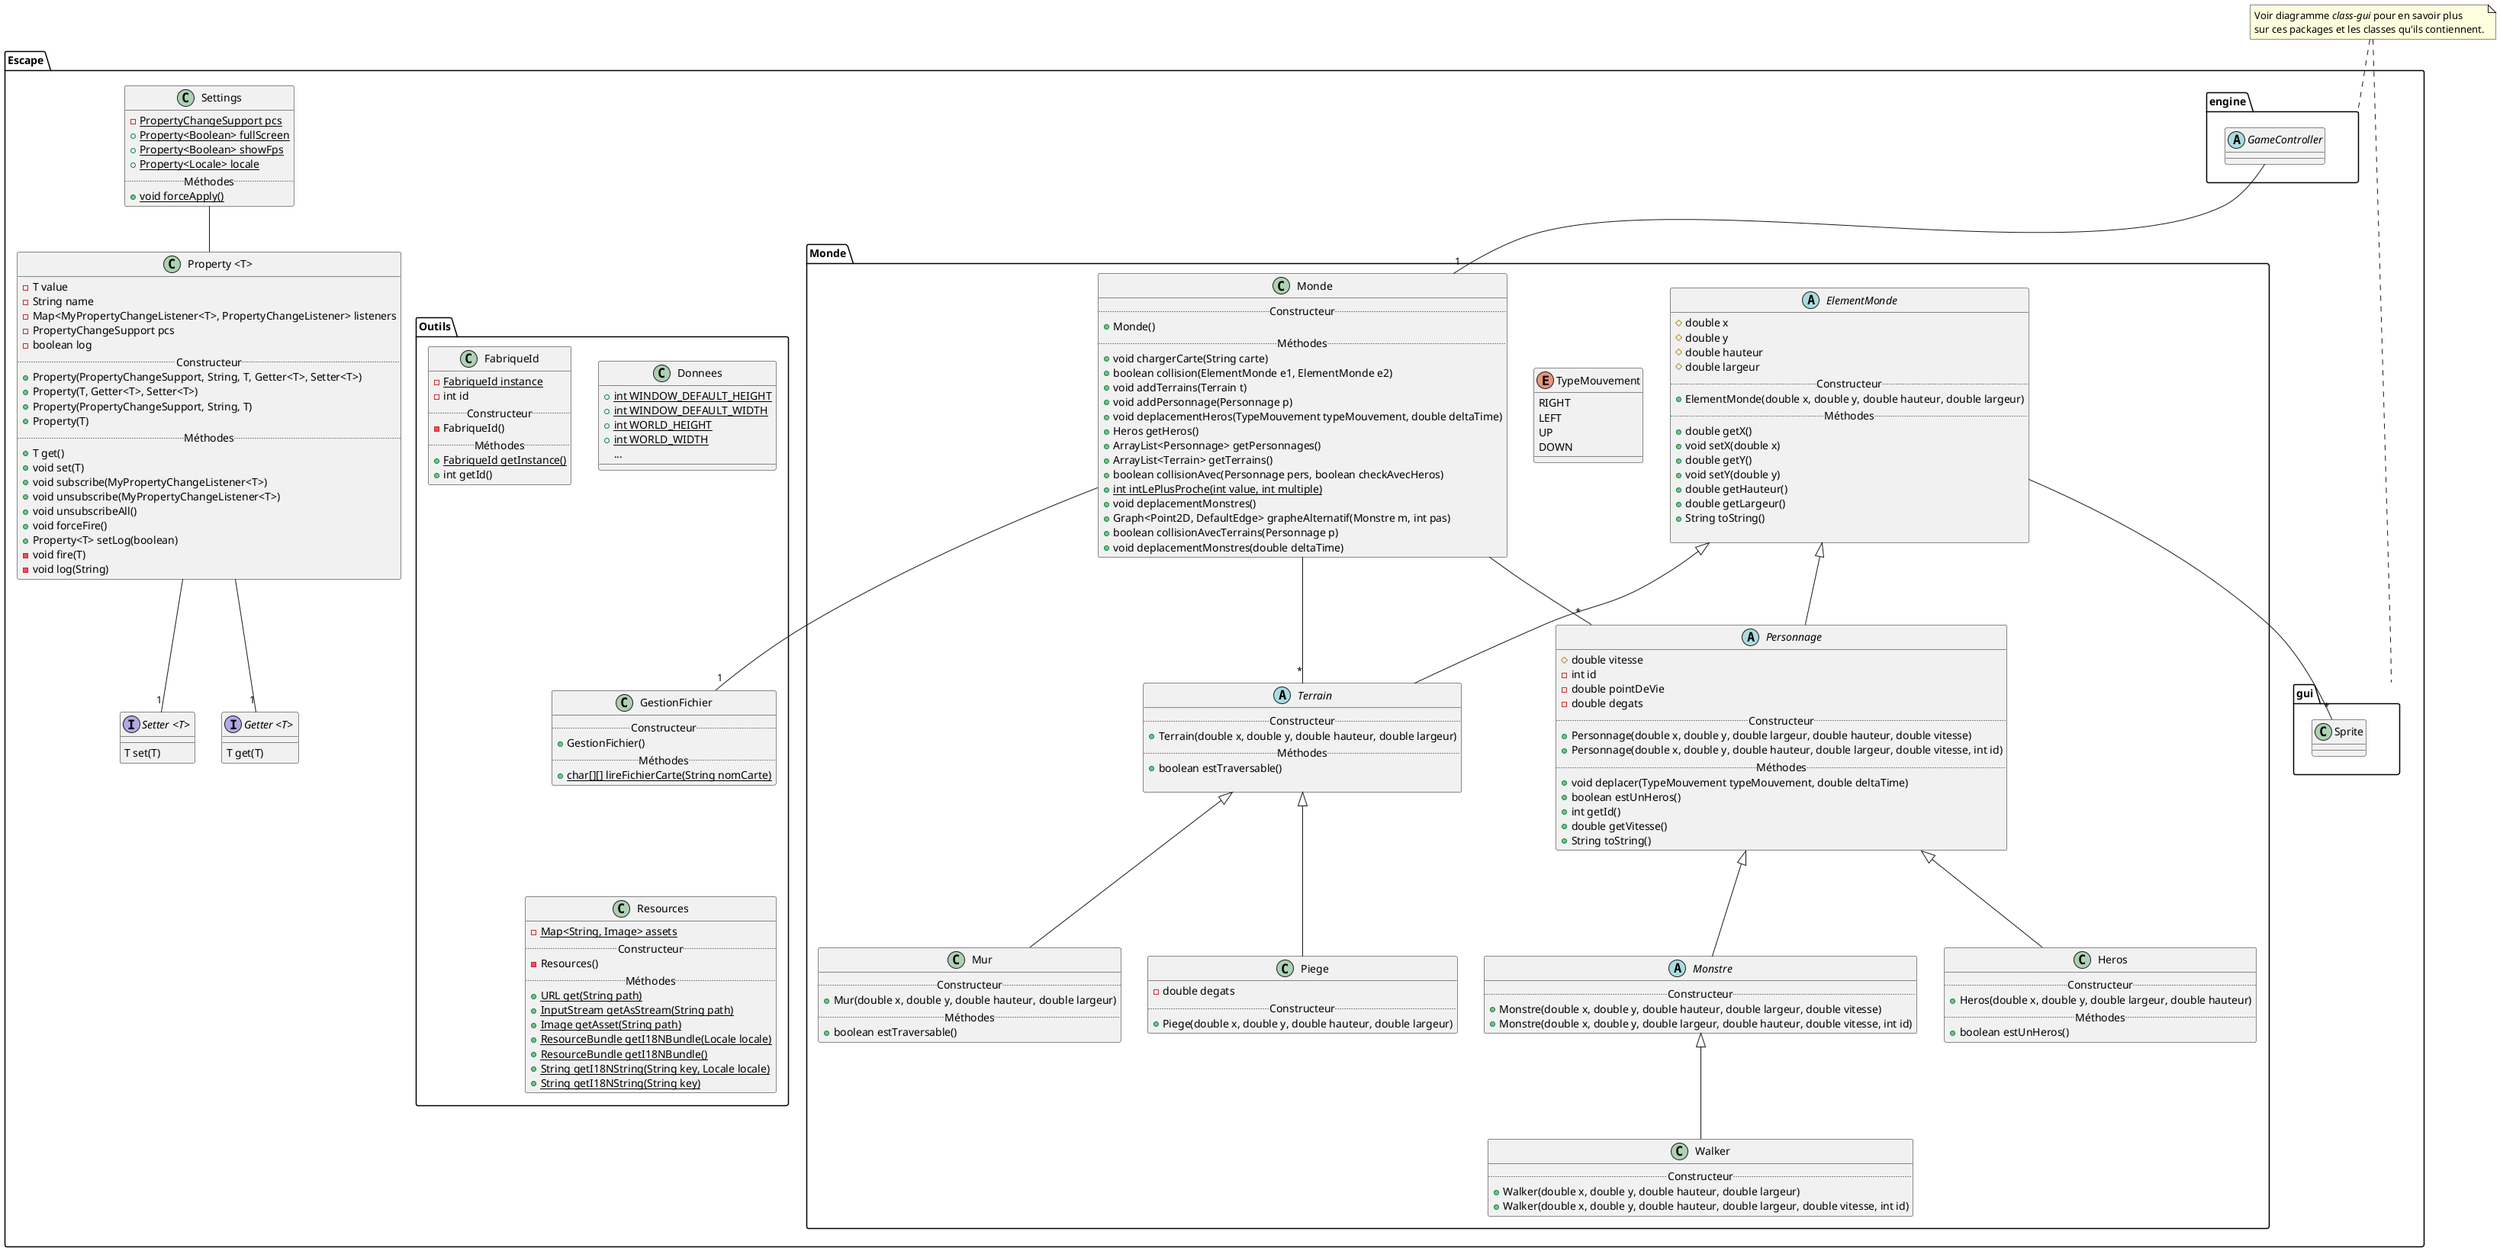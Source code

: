 @startuml
package Escape {

  package Monde {
    abstract class ElementMonde {
      # double x
      # double y
      # double hauteur
      # double largeur
      ..Constructeur..
      + ElementMonde(double x, double y, double hauteur, double largeur)
      ..Méthodes..
      + double getX()
      + void setX(double x)
      + double getY()
      + void setY(double y)
      + double getHauteur()
      + double getLargeur()
      + String toString()

    }
    abstract class Terrain {
      ..Constructeur..
      + Terrain(double x, double y, double hauteur, double largeur)
      ..Méthodes..
      + boolean estTraversable()

    }

    class Mur {
      ..Constructeur..
      + Mur(double x, double y, double hauteur, double largeur)
      ..Méthodes..
      + boolean estTraversable()
    }

    class Piege extends Terrain {
        - double degats
        ..Constructeur..
        + Piege(double x, double y, double hauteur, double largeur)
    }


    abstract class Personnage {
      # double vitesse
      - int id
      - double pointDeVie
      - double degats
      ..Constructeur..
      + Personnage(double x, double y, double largeur, double hauteur, double vitesse)
      + Personnage(double x, double y, double hauteur, double largeur, double vitesse, int id)
      ..Méthodes..
      + void deplacer(TypeMouvement typeMouvement, double deltaTime)
      + boolean estUnHeros()
      + int getId()
      + double getVitesse()
      + String toString()
    }

    enum TypeMouvement{
        RIGHT
        LEFT
        UP
        DOWN
    }

    class Heros {
      ..Constructeur..
      + Heros(double x, double y, double largeur, double hauteur)
      ..Méthodes..
      + boolean estUnHeros()
    }

    abstract class Monstre {
      ..Constructeur..
      + Monstre(double x, double y, double hauteur, double largeur, double vitesse)
      + Monstre(double x, double y, double largeur, double hauteur, double vitesse, int id)
    }

    class Walker {
      ..Constructeur..
      + Walker(double x, double y, double hauteur, double largeur)
      + Walker(double x, double y, double hauteur, double largeur, double vitesse, int id)
    }

    class Monde {
      ..Constructeur..
      + Monde()
      ..Méthodes..
      + void chargerCarte(String carte)
      + boolean collision(ElementMonde e1, ElementMonde e2)
      + void addTerrains(Terrain t)
      + void addPersonnage(Personnage p)
      + void deplacementHeros(TypeMouvement typeMouvement, double deltaTime)
      + Heros getHeros()
      + ArrayList<Personnage> getPersonnages()
      + ArrayList<Terrain> getTerrains()
      + boolean collisionAvec(Personnage pers, boolean checkAvecHeros)
      + {static} int intLePlusProche(int value, int multiple)
      + void deplacementMonstres()
      + Graph<Point2D, DefaultEdge> grapheAlternatif(Monstre m, int pas)
      + boolean collisionAvecTerrains(Personnage p)
      + void deplacementMonstres(double deltaTime)
    }
  }

  package Outils {
    class Donnees {
      + {static} int WINDOW_DEFAULT_HEIGHT
      + {static} int WINDOW_DEFAULT_WIDTH
      + {static} int WORLD_HEIGHT
      + {static} int WORLD_WIDTH
      ...
    }

    class GestionFichier {
      ..Constructeur..
      + GestionFichier()
      ..Méthodes..
      + {static} char[][] lireFichierCarte(String nomCarte)
    }

    class Resources {
      - {static} Map<String, Image> assets
      ..Constructeur..
      - Resources()
      ..Méthodes..
      + {static} URL get(String path)
      + {static} InputStream getAsStream(String path)
      + {static} Image getAsset(String path)
      + {static} ResourceBundle getI18NBundle(Locale locale)
      + {static} ResourceBundle getI18NBundle()
      + {static} String getI18NString(String key, Locale locale)
      + {static} String getI18NString(String key)
    }

    class FabriqueId {
        - {static} FabriqueId instance
        - int id
        ..Constructeur..
        - FabriqueId()
        ..Méthodes..
        + {static} FabriqueId getInstance()
        + int getId()
    }
  }

  package gui {
    class Sprite
  }

  package engine {
    abstract class GameController {
    }
  }

  class Settings {
    - {static} PropertyChangeSupport pcs
    + {static} Property<Boolean> fullScreen
    + {static} Property<Boolean> showFps
    + {static} Property<Locale> locale
    ..Méthodes..
    + {static} void forceApply()
  }

  class "Property <T> " as Property {
    - T value
    - String name
    - Map<MyPropertyChangeListener<T>, PropertyChangeListener> listeners
    - PropertyChangeSupport pcs
    - boolean log
    ..Constructeur..
    + Property(PropertyChangeSupport, String, T, Getter<T>, Setter<T>)
    + Property(T, Getter<T>, Setter<T>)
    + Property(PropertyChangeSupport, String, T)
    + Property(T)
    ..Méthodes..
    + T get()
    + void set(T)
    + void subscribe(MyPropertyChangeListener<T>)
    + void unsubscribe(MyPropertyChangeListener<T>)
    + void unsubscribeAll()
    + void forceFire()
    + Property<T> setLog(boolean)
    - void fire(T)
    - void log(String)
  }

  interface "Getter <T> " as Getter {
    T get(T)
  }

  interface "Setter <T> " as Setter {
    T set(T)
  }
}

note "Voir diagramme <i>class-gui</i> pour en savoir plus\nsur ces packages et les classes qu'ils contiennent." as N_gui
N_gui .. engine
N_gui .. gui


' force layout
Resources -[hidden]up-> GestionFichier
GestionFichier -[hidden]up-> Donnees
engine -[hidden]right-> gui


GameController -- "1" Escape.Monde.Monde
Personnage -up-|> ElementMonde
Heros -up-|> Personnage
Monstre -up-|> Personnage
Walker -up-|> Monstre

Terrain -up-|> ElementMonde
Mur -up-|> Terrain


Escape.Monde.Monde -- "*" Personnage
Escape.Monde.Monde -- "*" Terrain

Escape.Monde.Monde -- "1" GestionFichier

ElementMonde --"*" Escape.gui.Sprite

' settings
Settings -- Property
Property --"1" Getter
Property --"1" Setter


@enduml
